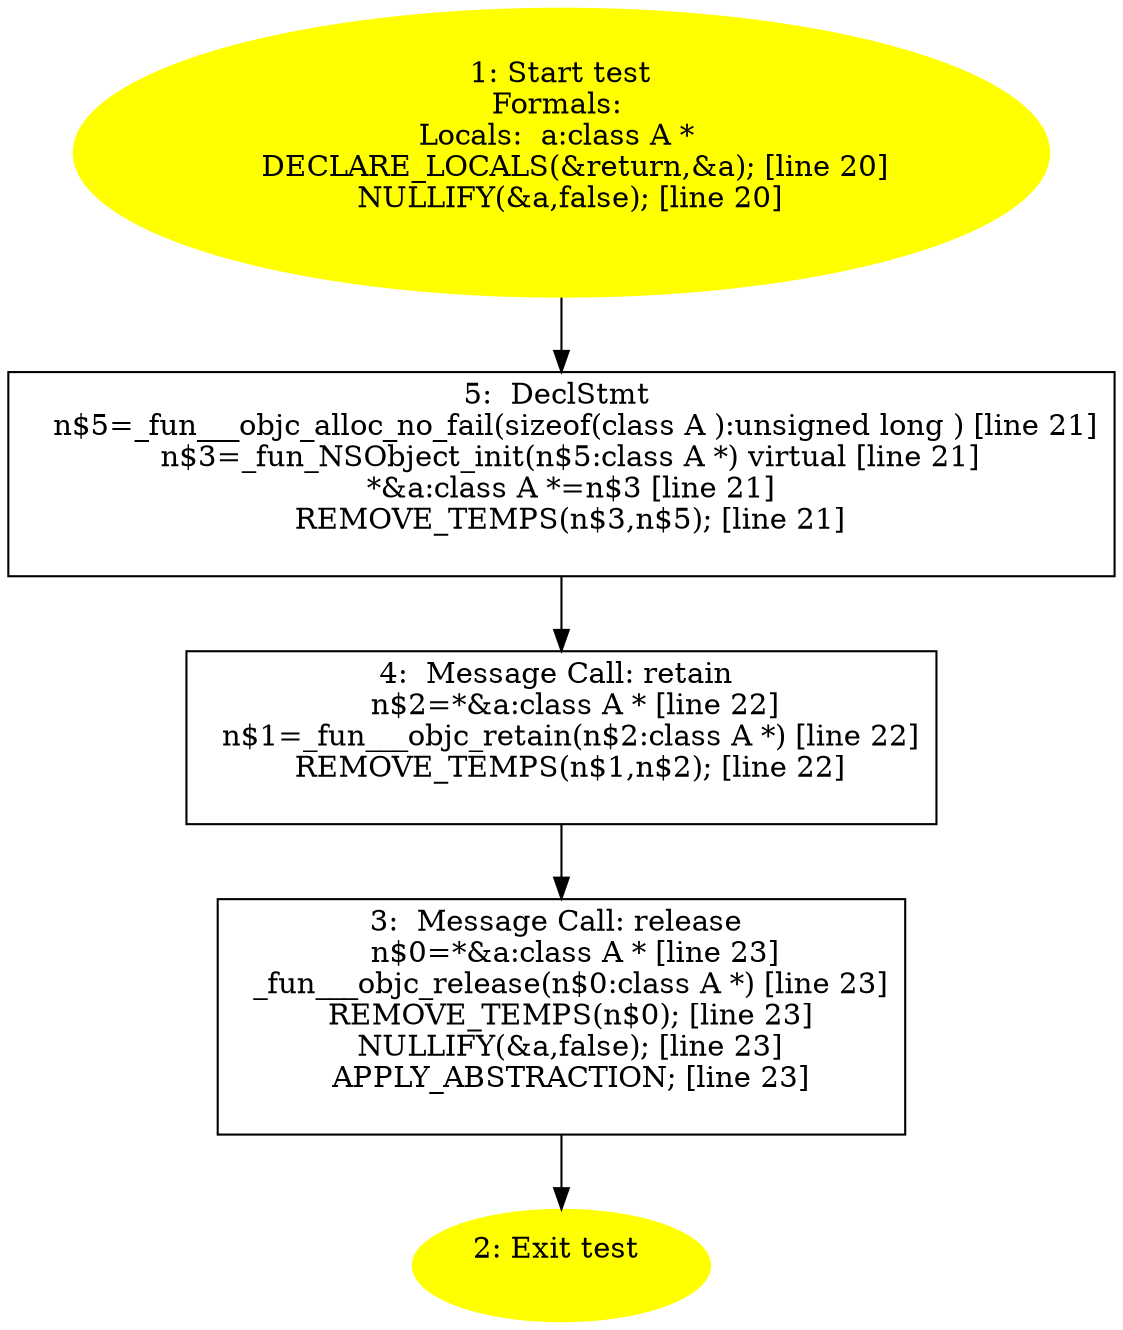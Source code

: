 digraph iCFG {
5 [label="5:  DeclStmt \n   n$5=_fun___objc_alloc_no_fail(sizeof(class A ):unsigned long ) [line 21]\n  n$3=_fun_NSObject_init(n$5:class A *) virtual [line 21]\n  *&a:class A *=n$3 [line 21]\n  REMOVE_TEMPS(n$3,n$5); [line 21]\n " shape="box"]
	

	 5 -> 4 ;
4 [label="4:  Message Call: retain \n   n$2=*&a:class A * [line 22]\n  n$1=_fun___objc_retain(n$2:class A *) [line 22]\n  REMOVE_TEMPS(n$1,n$2); [line 22]\n " shape="box"]
	

	 4 -> 3 ;
3 [label="3:  Message Call: release \n   n$0=*&a:class A * [line 23]\n  _fun___objc_release(n$0:class A *) [line 23]\n  REMOVE_TEMPS(n$0); [line 23]\n  NULLIFY(&a,false); [line 23]\n  APPLY_ABSTRACTION; [line 23]\n " shape="box"]
	

	 3 -> 2 ;
2 [label="2: Exit test \n  " color=yellow style=filled]
	

1 [label="1: Start test\nFormals: \nLocals:  a:class A * \n   DECLARE_LOCALS(&return,&a); [line 20]\n  NULLIFY(&a,false); [line 20]\n " color=yellow style=filled]
	

	 1 -> 5 ;
}
